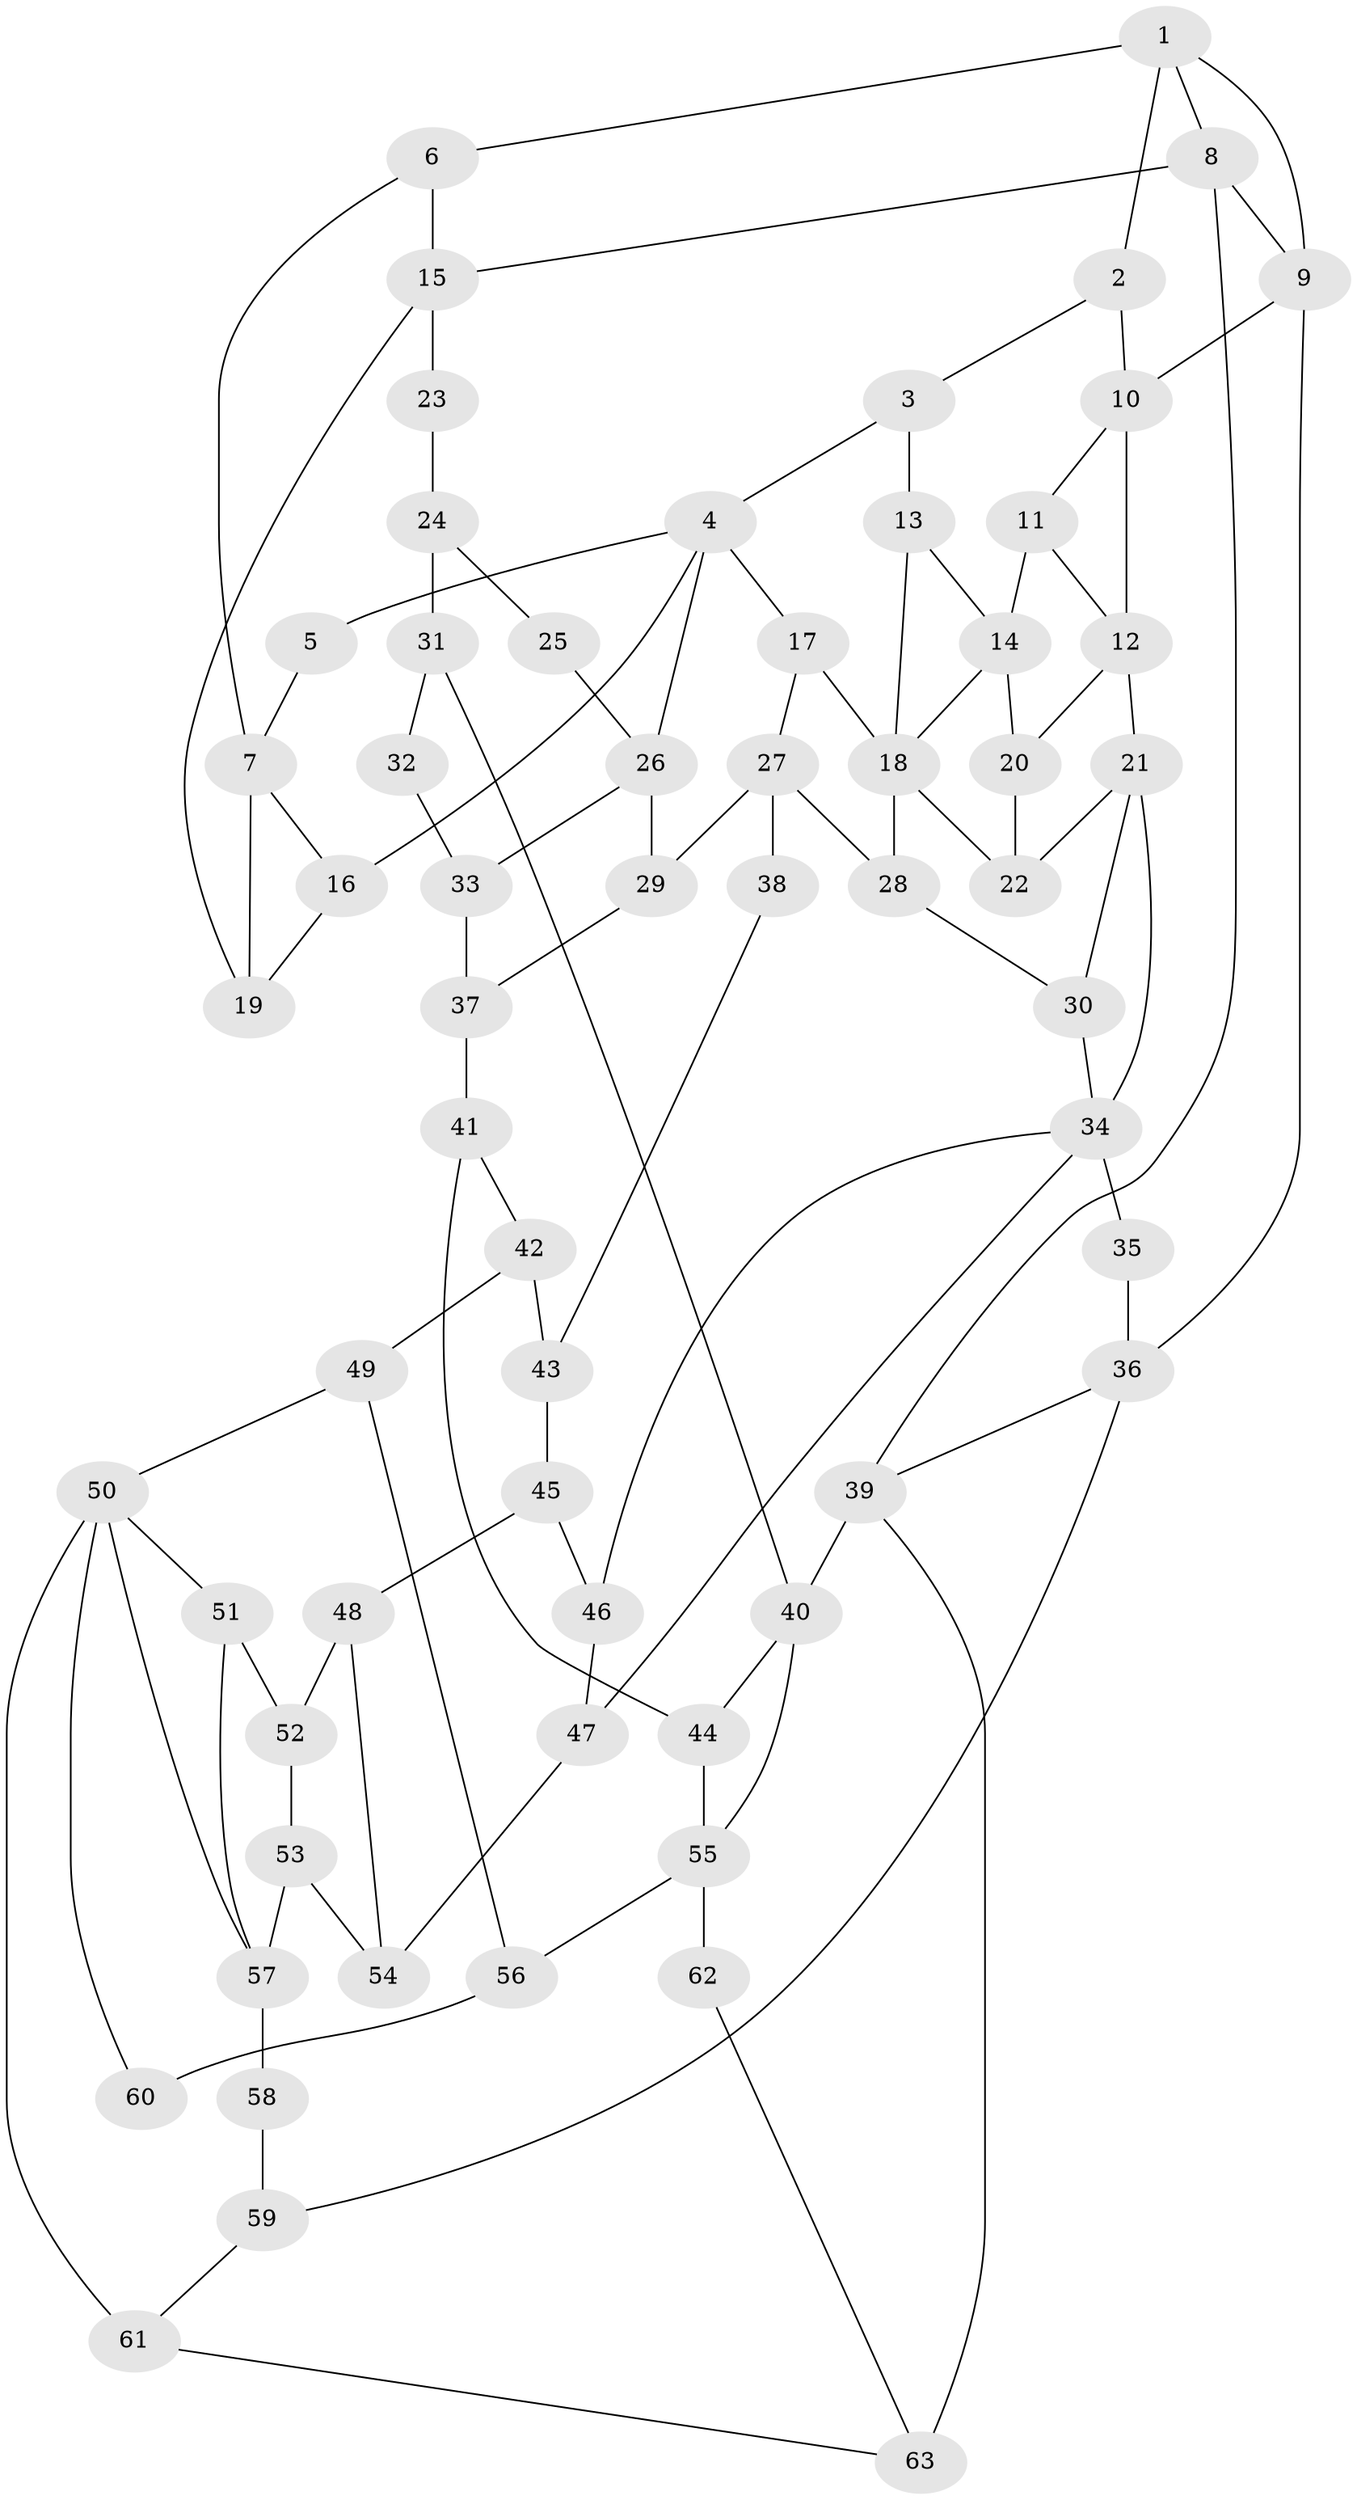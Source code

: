 // original degree distribution, {3: 0.031746031746031744, 4: 0.23809523809523808, 5: 0.47619047619047616, 6: 0.25396825396825395}
// Generated by graph-tools (version 1.1) at 2025/38/03/09/25 02:38:40]
// undirected, 63 vertices, 102 edges
graph export_dot {
graph [start="1"]
  node [color=gray90,style=filled];
  1;
  2;
  3;
  4;
  5;
  6;
  7;
  8;
  9;
  10;
  11;
  12;
  13;
  14;
  15;
  16;
  17;
  18;
  19;
  20;
  21;
  22;
  23;
  24;
  25;
  26;
  27;
  28;
  29;
  30;
  31;
  32;
  33;
  34;
  35;
  36;
  37;
  38;
  39;
  40;
  41;
  42;
  43;
  44;
  45;
  46;
  47;
  48;
  49;
  50;
  51;
  52;
  53;
  54;
  55;
  56;
  57;
  58;
  59;
  60;
  61;
  62;
  63;
  1 -- 2 [weight=1.0];
  1 -- 6 [weight=1.0];
  1 -- 8 [weight=1.0];
  1 -- 9 [weight=1.0];
  2 -- 3 [weight=1.0];
  2 -- 10 [weight=1.0];
  3 -- 4 [weight=1.0];
  3 -- 13 [weight=1.0];
  4 -- 5 [weight=1.0];
  4 -- 16 [weight=1.0];
  4 -- 17 [weight=1.0];
  4 -- 26 [weight=2.0];
  5 -- 7 [weight=2.0];
  6 -- 7 [weight=2.0];
  6 -- 15 [weight=2.0];
  7 -- 16 [weight=1.0];
  7 -- 19 [weight=1.0];
  8 -- 9 [weight=1.0];
  8 -- 15 [weight=1.0];
  8 -- 39 [weight=1.0];
  9 -- 10 [weight=1.0];
  9 -- 36 [weight=1.0];
  10 -- 11 [weight=1.0];
  10 -- 12 [weight=2.0];
  11 -- 12 [weight=1.0];
  11 -- 14 [weight=2.0];
  12 -- 20 [weight=1.0];
  12 -- 21 [weight=2.0];
  13 -- 14 [weight=1.0];
  13 -- 18 [weight=1.0];
  14 -- 18 [weight=1.0];
  14 -- 20 [weight=1.0];
  15 -- 19 [weight=1.0];
  15 -- 23 [weight=2.0];
  16 -- 19 [weight=1.0];
  17 -- 18 [weight=1.0];
  17 -- 27 [weight=1.0];
  18 -- 22 [weight=1.0];
  18 -- 28 [weight=1.0];
  20 -- 22 [weight=1.0];
  21 -- 22 [weight=1.0];
  21 -- 30 [weight=1.0];
  21 -- 34 [weight=1.0];
  23 -- 24 [weight=2.0];
  24 -- 25 [weight=1.0];
  24 -- 31 [weight=2.0];
  25 -- 26 [weight=2.0];
  26 -- 29 [weight=1.0];
  26 -- 33 [weight=1.0];
  27 -- 28 [weight=2.0];
  27 -- 29 [weight=1.0];
  27 -- 38 [weight=2.0];
  28 -- 30 [weight=1.0];
  29 -- 37 [weight=1.0];
  30 -- 34 [weight=1.0];
  31 -- 32 [weight=2.0];
  31 -- 40 [weight=2.0];
  32 -- 33 [weight=1.0];
  33 -- 37 [weight=1.0];
  34 -- 35 [weight=2.0];
  34 -- 46 [weight=1.0];
  34 -- 47 [weight=1.0];
  35 -- 36 [weight=1.0];
  36 -- 39 [weight=1.0];
  36 -- 59 [weight=1.0];
  37 -- 41 [weight=1.0];
  38 -- 43 [weight=1.0];
  39 -- 40 [weight=1.0];
  39 -- 63 [weight=1.0];
  40 -- 44 [weight=1.0];
  40 -- 55 [weight=1.0];
  41 -- 42 [weight=1.0];
  41 -- 44 [weight=1.0];
  42 -- 43 [weight=1.0];
  42 -- 49 [weight=1.0];
  43 -- 45 [weight=1.0];
  44 -- 55 [weight=1.0];
  45 -- 46 [weight=1.0];
  45 -- 48 [weight=2.0];
  46 -- 47 [weight=1.0];
  47 -- 54 [weight=1.0];
  48 -- 52 [weight=1.0];
  48 -- 54 [weight=1.0];
  49 -- 50 [weight=1.0];
  49 -- 56 [weight=1.0];
  50 -- 51 [weight=1.0];
  50 -- 57 [weight=1.0];
  50 -- 60 [weight=1.0];
  50 -- 61 [weight=2.0];
  51 -- 52 [weight=1.0];
  51 -- 57 [weight=1.0];
  52 -- 53 [weight=1.0];
  53 -- 54 [weight=2.0];
  53 -- 57 [weight=2.0];
  55 -- 56 [weight=2.0];
  55 -- 62 [weight=2.0];
  56 -- 60 [weight=2.0];
  57 -- 58 [weight=2.0];
  58 -- 59 [weight=1.0];
  59 -- 61 [weight=1.0];
  61 -- 63 [weight=1.0];
  62 -- 63 [weight=1.0];
}
